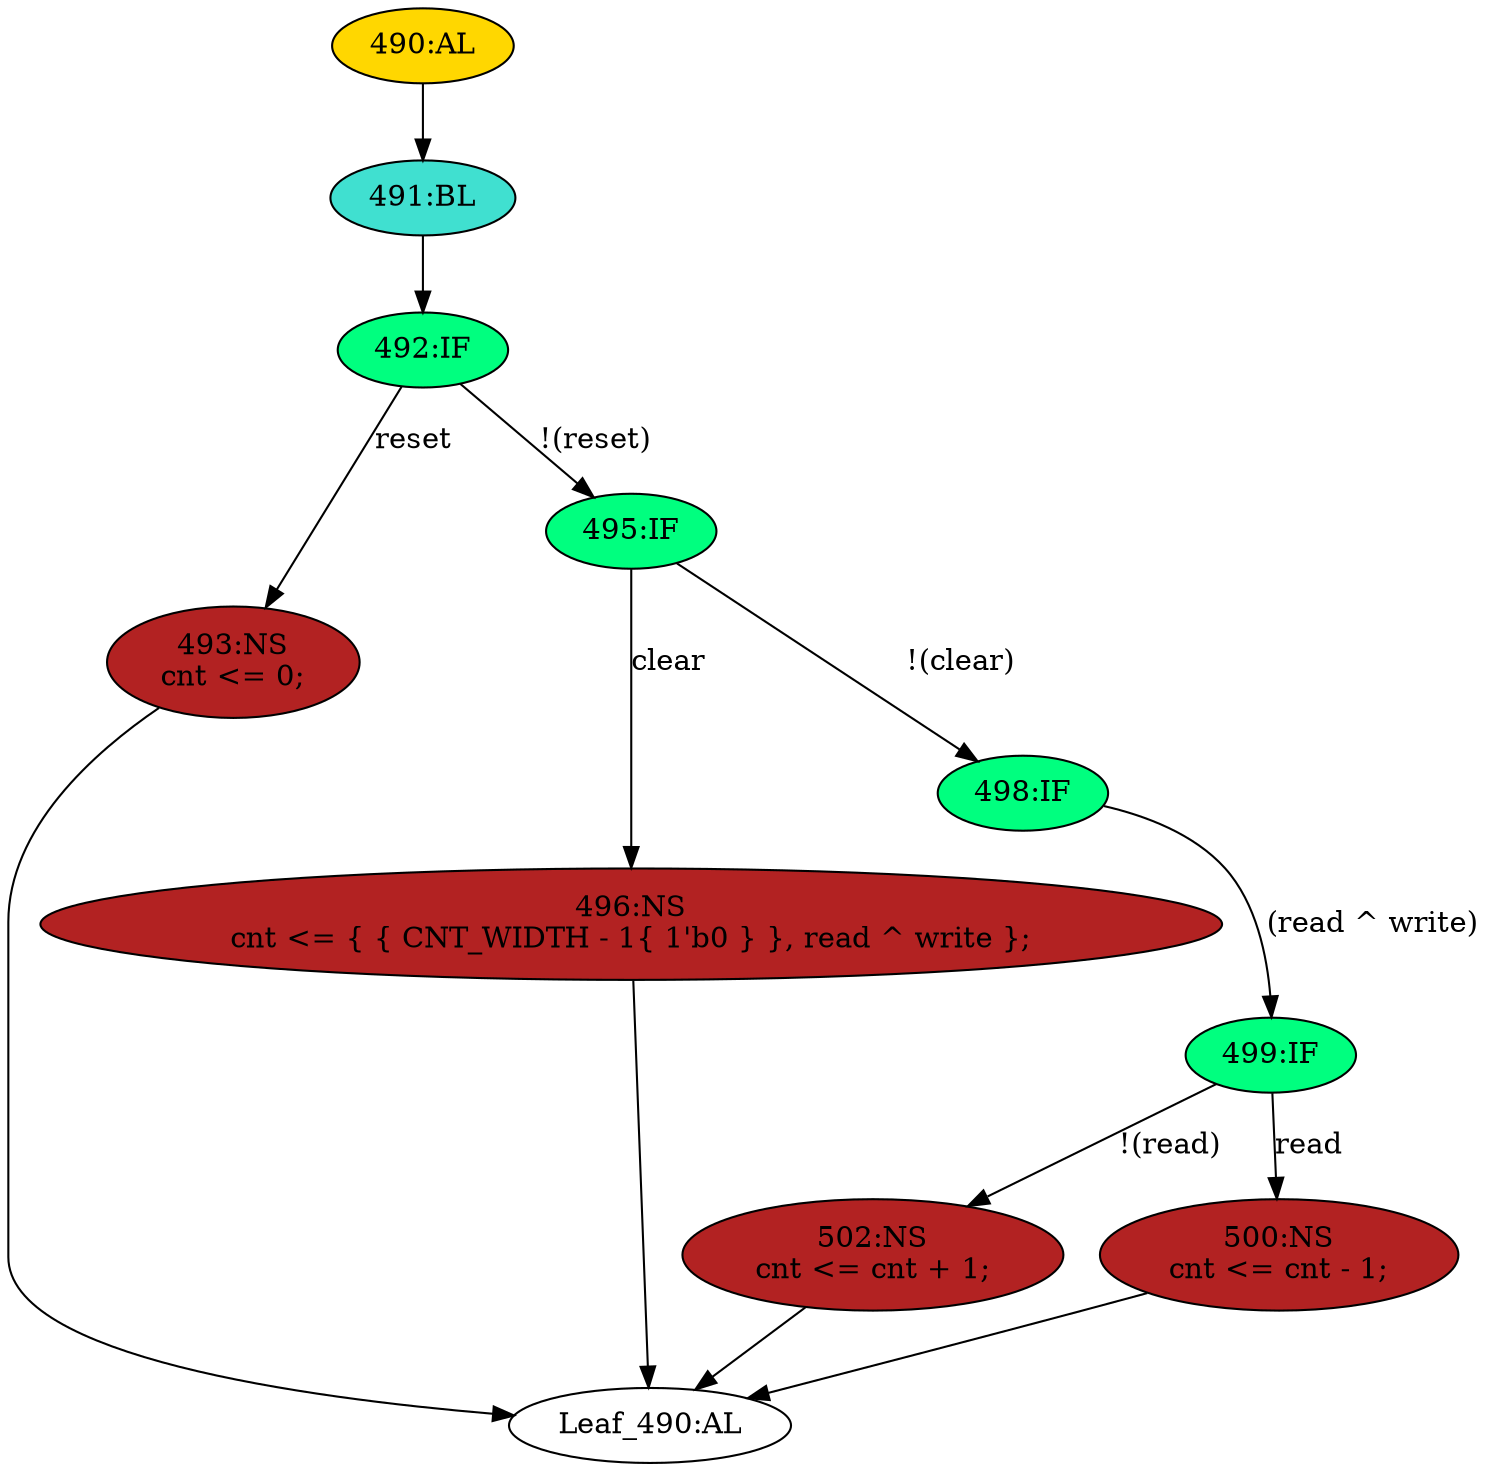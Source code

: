 strict digraph "" {
	node [label="\N"];
	"496:NS"	 [ast="<pyverilog.vparser.ast.NonblockingSubstitution object at 0x7fac07d1f290>",
		fillcolor=firebrick,
		label="496:NS
cnt <= { { CNT_WIDTH - 1{ 1'b0 } }, read ^ write };",
		statements="[<pyverilog.vparser.ast.NonblockingSubstitution object at 0x7fac07d1f290>]",
		style=filled,
		typ=NonblockingSubstitution];
	"Leaf_490:AL"	 [def_var="['cnt']",
		label="Leaf_490:AL"];
	"496:NS" -> "Leaf_490:AL"	 [cond="[]",
		lineno=None];
	"499:IF"	 [ast="<pyverilog.vparser.ast.IfStatement object at 0x7fac07cfa1d0>",
		fillcolor=springgreen,
		label="499:IF",
		statements="[]",
		style=filled,
		typ=IfStatement];
	"502:NS"	 [ast="<pyverilog.vparser.ast.NonblockingSubstitution object at 0x7fac07cfa250>",
		fillcolor=firebrick,
		label="502:NS
cnt <= cnt + 1;",
		statements="[<pyverilog.vparser.ast.NonblockingSubstitution object at 0x7fac07cfa250>]",
		style=filled,
		typ=NonblockingSubstitution];
	"499:IF" -> "502:NS"	 [cond="['read']",
		label="!(read)",
		lineno=499];
	"500:NS"	 [ast="<pyverilog.vparser.ast.NonblockingSubstitution object at 0x7fac07cfa450>",
		fillcolor=firebrick,
		label="500:NS
cnt <= cnt - 1;",
		statements="[<pyverilog.vparser.ast.NonblockingSubstitution object at 0x7fac07cfa450>]",
		style=filled,
		typ=NonblockingSubstitution];
	"499:IF" -> "500:NS"	 [cond="['read']",
		label=read,
		lineno=499];
	"502:NS" -> "Leaf_490:AL"	 [cond="[]",
		lineno=None];
	"498:IF"	 [ast="<pyverilog.vparser.ast.IfStatement object at 0x7fac07cfa6d0>",
		fillcolor=springgreen,
		label="498:IF",
		statements="[]",
		style=filled,
		typ=IfStatement];
	"498:IF" -> "499:IF"	 [cond="['read', 'write']",
		label="(read ^ write)",
		lineno=498];
	"492:IF"	 [ast="<pyverilog.vparser.ast.IfStatement object at 0x7fac07cfa650>",
		fillcolor=springgreen,
		label="492:IF",
		statements="[]",
		style=filled,
		typ=IfStatement];
	"493:NS"	 [ast="<pyverilog.vparser.ast.NonblockingSubstitution object at 0x7fac07cfa810>",
		fillcolor=firebrick,
		label="493:NS
cnt <= 0;",
		statements="[<pyverilog.vparser.ast.NonblockingSubstitution object at 0x7fac07cfa810>]",
		style=filled,
		typ=NonblockingSubstitution];
	"492:IF" -> "493:NS"	 [cond="['reset']",
		label=reset,
		lineno=492];
	"495:IF"	 [ast="<pyverilog.vparser.ast.IfStatement object at 0x7fac07cfa690>",
		fillcolor=springgreen,
		label="495:IF",
		statements="[]",
		style=filled,
		typ=IfStatement];
	"492:IF" -> "495:IF"	 [cond="['reset']",
		label="!(reset)",
		lineno=492];
	"491:BL"	 [ast="<pyverilog.vparser.ast.Block object at 0x7fac07cfa990>",
		fillcolor=turquoise,
		label="491:BL",
		statements="[]",
		style=filled,
		typ=Block];
	"491:BL" -> "492:IF"	 [cond="[]",
		lineno=None];
	"500:NS" -> "Leaf_490:AL"	 [cond="[]",
		lineno=None];
	"490:AL"	 [ast="<pyverilog.vparser.ast.Always object at 0x7fac07cfa9d0>",
		clk_sens=True,
		fillcolor=gold,
		label="490:AL",
		sens="['clk', 'reset']",
		statements="[]",
		style=filled,
		typ=Always,
		use_var="['read', 'write', 'clear', 'cnt', 'reset']"];
	"490:AL" -> "491:BL"	 [cond="[]",
		lineno=None];
	"493:NS" -> "Leaf_490:AL"	 [cond="[]",
		lineno=None];
	"495:IF" -> "496:NS"	 [cond="['clear']",
		label=clear,
		lineno=495];
	"495:IF" -> "498:IF"	 [cond="['clear']",
		label="!(clear)",
		lineno=495];
}

